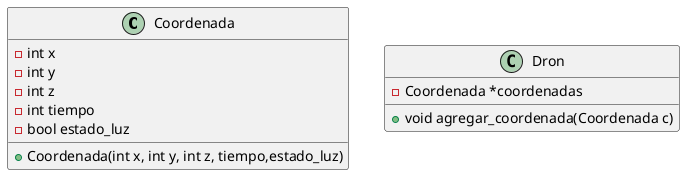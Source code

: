 @startuml Ejercicio3
class Coordenada{
    -int x
    -int y
    -int z
    -int tiempo
    -bool estado_luz
    +Coordenada(int x, int y, int z, tiempo,estado_luz)
}

class Dron{
    -Coordenada *coordenadas
    +void agregar_coordenada(Coordenada c)
}
@enduml